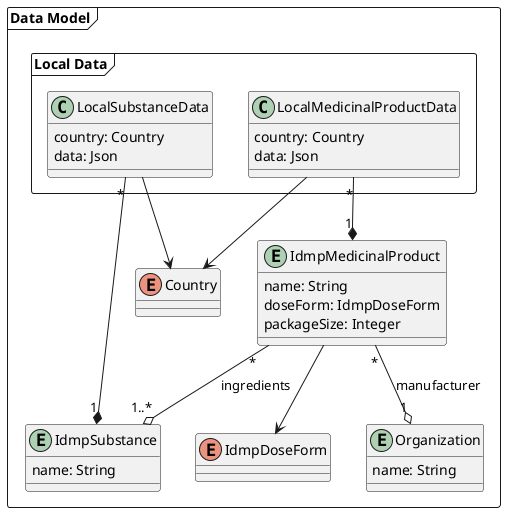 @startuml
'skinparam linetype ortho

package "Data Model" as datamodel <<frame>> {
    enum IdmpDoseForm {}
    enum Country {}

    entity IdmpSubstance {
        name: String
    }

    entity IdmpMedicinalProduct {
        name: String
        doseForm: IdmpDoseForm
        packageSize: Integer
    }

    entity Organization {
        name: String
    }

    package "Local Data" as local <<frame>> {
        class LocalMedicinalProductData {
            country: Country
            data: Json
        }

        class LocalSubstanceData {
            country: Country
            data: Json
        }

        LocalMedicinalProductData --> Country
        LocalMedicinalProductData "*" --* "1" IdmpMedicinalProduct

        LocalSubstanceData --> Country
        LocalSubstanceData "*" --* "1" IdmpSubstance
    }

    IdmpMedicinalProduct --> IdmpDoseForm
    IdmpMedicinalProduct "*" --o "1" Organization : manufacturer
    IdmpMedicinalProduct "*" --o "1..*" IdmpSubstance : ingredients
}

@enduml